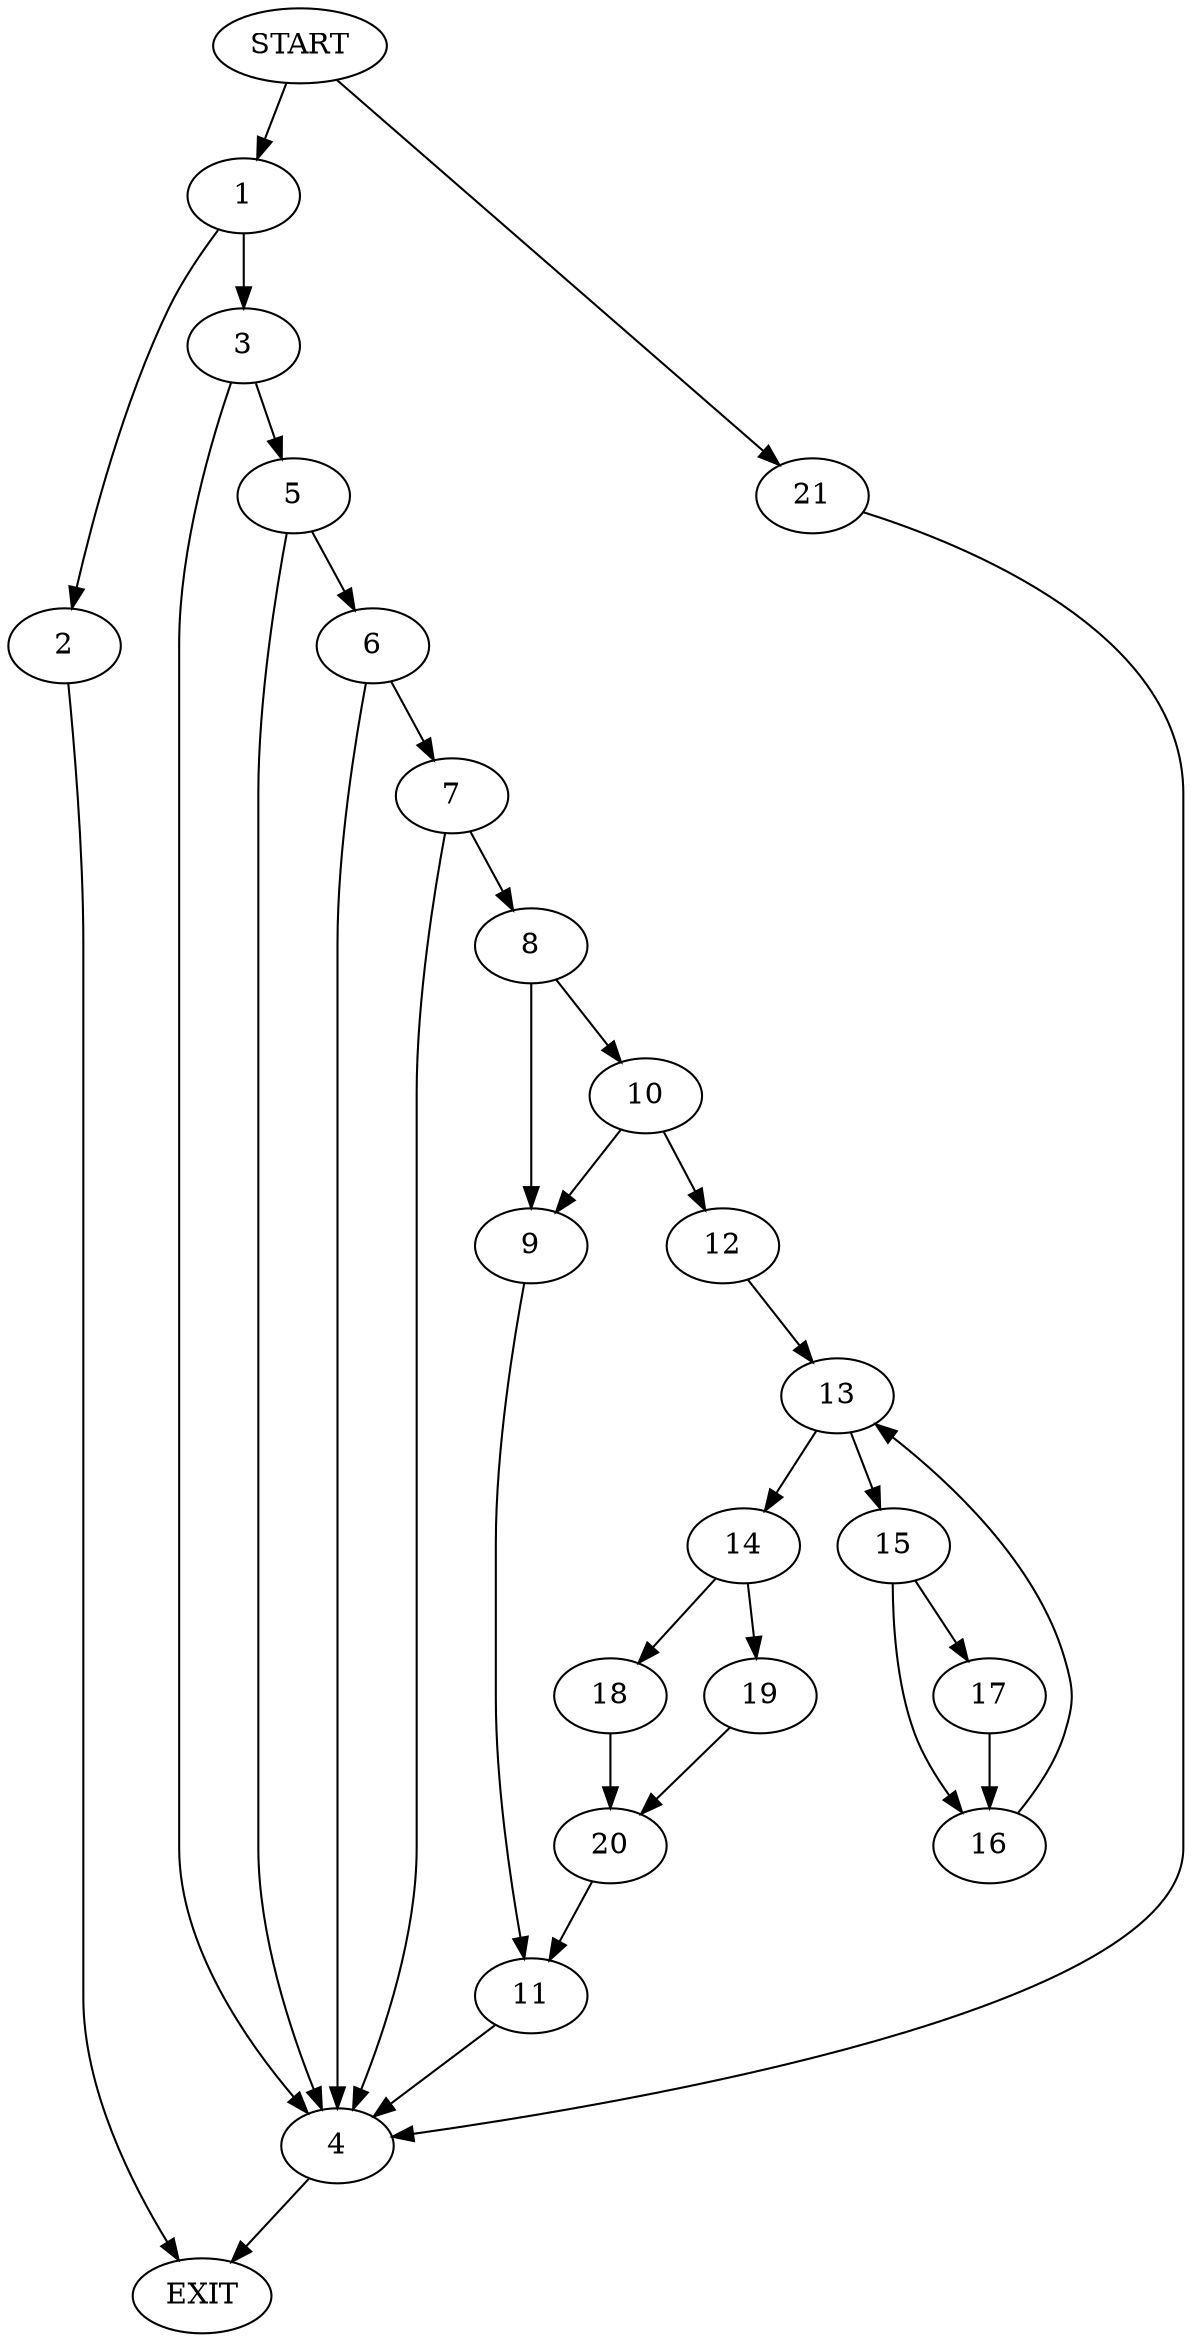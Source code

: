 digraph {
0 [label="START"]
22 [label="EXIT"]
0 -> 1
1 -> 2
1 -> 3
3 -> 4
3 -> 5
2 -> 22
4 -> 22
5 -> 4
5 -> 6
6 -> 4
6 -> 7
7 -> 8
7 -> 4
8 -> 9
8 -> 10
9 -> 11
10 -> 9
10 -> 12
12 -> 13
13 -> 14
13 -> 15
15 -> 16
15 -> 17
14 -> 18
14 -> 19
16 -> 13
17 -> 16
18 -> 20
19 -> 20
20 -> 11
11 -> 4
0 -> 21
21 -> 4
}
